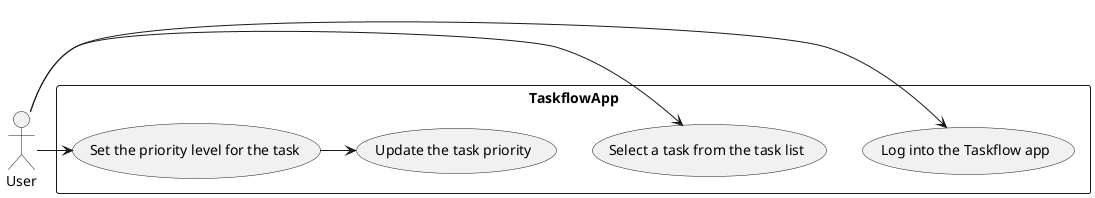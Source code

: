 @startuml
actor User

rectangle TaskflowApp {
    usecase "Log into the Taskflow app" as UC1
    usecase "Select a task from the task list" as UC2
    usecase "Set the priority level for the task" as UC3
    usecase "Update the task priority" as UC4
}

User -> UC1
User -> UC2
User -> UC3
UC3 -> UC4

@enduml